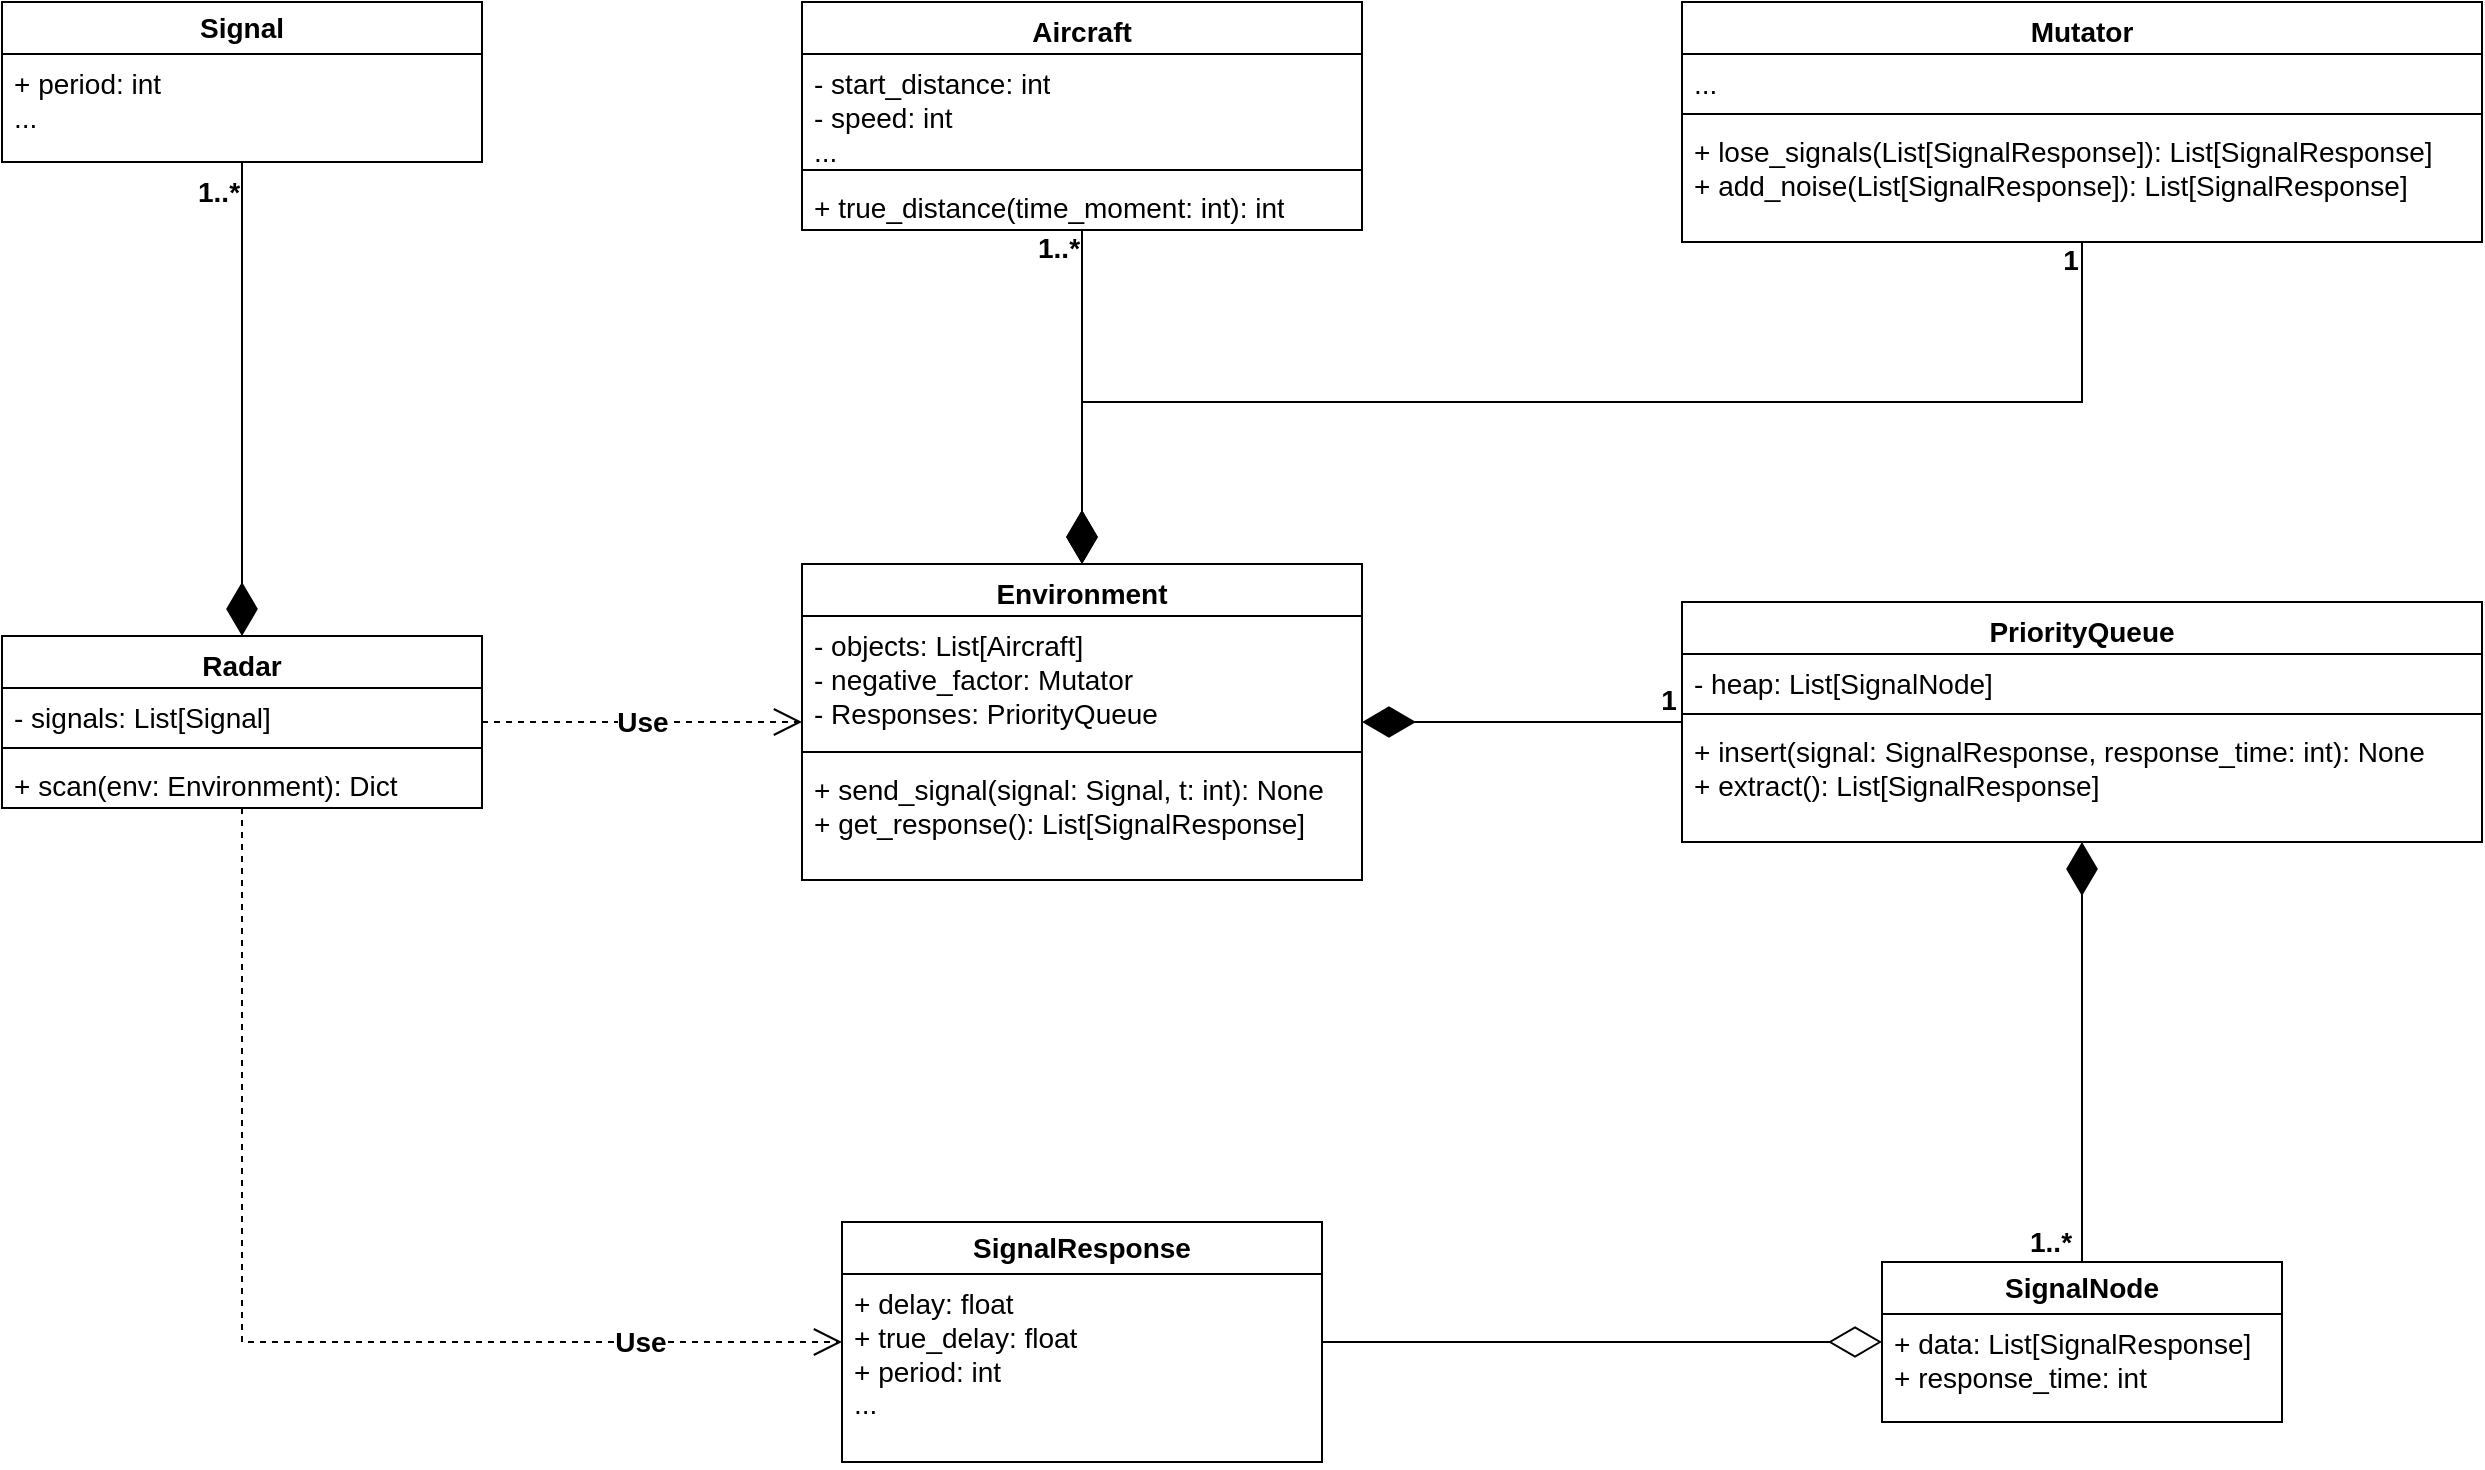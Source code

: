 <mxfile version="22.1.16" type="device">
  <diagram id="C5RBs43oDa-KdzZeNtuy" name="Page-1">
    <mxGraphModel dx="2620" dy="1055" grid="1" gridSize="10" guides="1" tooltips="1" connect="1" arrows="1" fold="1" page="1" pageScale="1" pageWidth="827" pageHeight="1169" math="0" shadow="0">
      <root>
        <mxCell id="WIyWlLk6GJQsqaUBKTNV-0" />
        <mxCell id="WIyWlLk6GJQsqaUBKTNV-1" parent="WIyWlLk6GJQsqaUBKTNV-0" />
        <mxCell id="GF2OPw2r5ZtbMO8D5Vbo-12" value="&lt;b&gt;&lt;font style=&quot;font-size: 14px;&quot;&gt;Signal&lt;/font&gt;&lt;/b&gt;" style="swimlane;fontStyle=0;childLayout=stackLayout;horizontal=1;startSize=26;fillColor=none;horizontalStack=0;resizeParent=1;resizeParentMax=0;resizeLast=0;collapsible=1;marginBottom=0;whiteSpace=wrap;html=1;" vertex="1" parent="WIyWlLk6GJQsqaUBKTNV-1">
          <mxGeometry x="-240" y="40" width="240" height="80" as="geometry" />
        </mxCell>
        <mxCell id="GF2OPw2r5ZtbMO8D5Vbo-15" value="&lt;font style=&quot;font-size: 14px;&quot;&gt;+ period: int&lt;br&gt;...&lt;br&gt;&lt;/font&gt;" style="text;strokeColor=none;fillColor=none;align=left;verticalAlign=top;spacingLeft=4;spacingRight=4;overflow=hidden;rotatable=0;points=[[0,0.5],[1,0.5]];portConstraint=eastwest;whiteSpace=wrap;html=1;" vertex="1" parent="GF2OPw2r5ZtbMO8D5Vbo-12">
          <mxGeometry y="26" width="240" height="54" as="geometry" />
        </mxCell>
        <mxCell id="GF2OPw2r5ZtbMO8D5Vbo-16" value="&lt;font style=&quot;font-size: 14px;&quot;&gt;Radar&lt;/font&gt;" style="swimlane;fontStyle=1;align=center;verticalAlign=top;childLayout=stackLayout;horizontal=1;startSize=26;horizontalStack=0;resizeParent=1;resizeParentMax=0;resizeLast=0;collapsible=1;marginBottom=0;whiteSpace=wrap;html=1;" vertex="1" parent="WIyWlLk6GJQsqaUBKTNV-1">
          <mxGeometry x="-240" y="357" width="240" height="86" as="geometry" />
        </mxCell>
        <mxCell id="GF2OPw2r5ZtbMO8D5Vbo-17" value="&lt;font style=&quot;font-size: 14px;&quot;&gt;- signals: List[Signal]&lt;/font&gt;" style="text;strokeColor=none;fillColor=none;align=left;verticalAlign=top;spacingLeft=4;spacingRight=4;overflow=hidden;rotatable=0;points=[[0,0.5],[1,0.5]];portConstraint=eastwest;whiteSpace=wrap;html=1;" vertex="1" parent="GF2OPw2r5ZtbMO8D5Vbo-16">
          <mxGeometry y="26" width="240" height="26" as="geometry" />
        </mxCell>
        <mxCell id="GF2OPw2r5ZtbMO8D5Vbo-18" value="" style="line;strokeWidth=1;fillColor=none;align=left;verticalAlign=middle;spacingTop=-1;spacingLeft=3;spacingRight=3;rotatable=0;labelPosition=right;points=[];portConstraint=eastwest;strokeColor=inherit;" vertex="1" parent="GF2OPw2r5ZtbMO8D5Vbo-16">
          <mxGeometry y="52" width="240" height="8" as="geometry" />
        </mxCell>
        <mxCell id="GF2OPw2r5ZtbMO8D5Vbo-19" value="&lt;font style=&quot;font-size: 14px;&quot;&gt;+ scan(env: Environment): Dict&lt;/font&gt;" style="text;strokeColor=none;fillColor=none;align=left;verticalAlign=top;spacingLeft=4;spacingRight=4;overflow=hidden;rotatable=0;points=[[0,0.5],[1,0.5]];portConstraint=eastwest;whiteSpace=wrap;html=1;" vertex="1" parent="GF2OPw2r5ZtbMO8D5Vbo-16">
          <mxGeometry y="60" width="240" height="26" as="geometry" />
        </mxCell>
        <mxCell id="GF2OPw2r5ZtbMO8D5Vbo-20" value="" style="endArrow=diamondThin;endFill=1;endSize=24;html=1;rounded=0;" edge="1" parent="WIyWlLk6GJQsqaUBKTNV-1" source="GF2OPw2r5ZtbMO8D5Vbo-12" target="GF2OPw2r5ZtbMO8D5Vbo-16">
          <mxGeometry width="160" relative="1" as="geometry">
            <mxPoint x="-200" y="200" as="sourcePoint" />
            <mxPoint x="-40" y="200" as="targetPoint" />
          </mxGeometry>
        </mxCell>
        <mxCell id="GF2OPw2r5ZtbMO8D5Vbo-21" value="&lt;font style=&quot;font-size: 14px;&quot;&gt;&lt;b&gt;1..*&lt;/b&gt;&lt;/font&gt;" style="edgeLabel;html=1;align=center;verticalAlign=middle;resizable=0;points=[];" vertex="1" connectable="0" parent="GF2OPw2r5ZtbMO8D5Vbo-20">
          <mxGeometry x="-0.886" y="1" relative="1" as="geometry">
            <mxPoint x="-13" y="1" as="offset" />
          </mxGeometry>
        </mxCell>
        <mxCell id="GF2OPw2r5ZtbMO8D5Vbo-22" value="&lt;font style=&quot;font-size: 14px;&quot;&gt;Aircraft&lt;/font&gt;" style="swimlane;fontStyle=1;align=center;verticalAlign=top;childLayout=stackLayout;horizontal=1;startSize=26;horizontalStack=0;resizeParent=1;resizeParentMax=0;resizeLast=0;collapsible=1;marginBottom=0;whiteSpace=wrap;html=1;" vertex="1" parent="WIyWlLk6GJQsqaUBKTNV-1">
          <mxGeometry x="160" y="40" width="280" height="114" as="geometry" />
        </mxCell>
        <mxCell id="GF2OPw2r5ZtbMO8D5Vbo-23" value="&lt;font style=&quot;font-size: 14px;&quot;&gt;- start_distance: int&lt;br&gt;- speed: int&lt;br&gt;...&lt;br&gt;&lt;/font&gt;" style="text;strokeColor=none;fillColor=none;align=left;verticalAlign=top;spacingLeft=4;spacingRight=4;overflow=hidden;rotatable=0;points=[[0,0.5],[1,0.5]];portConstraint=eastwest;whiteSpace=wrap;html=1;" vertex="1" parent="GF2OPw2r5ZtbMO8D5Vbo-22">
          <mxGeometry y="26" width="280" height="54" as="geometry" />
        </mxCell>
        <mxCell id="GF2OPw2r5ZtbMO8D5Vbo-24" value="" style="line;strokeWidth=1;fillColor=none;align=left;verticalAlign=middle;spacingTop=-1;spacingLeft=3;spacingRight=3;rotatable=0;labelPosition=right;points=[];portConstraint=eastwest;strokeColor=inherit;" vertex="1" parent="GF2OPw2r5ZtbMO8D5Vbo-22">
          <mxGeometry y="80" width="280" height="8" as="geometry" />
        </mxCell>
        <mxCell id="GF2OPw2r5ZtbMO8D5Vbo-25" value="&lt;font style=&quot;font-size: 14px;&quot;&gt;+ true_distance(time_moment: int): int&lt;/font&gt;" style="text;strokeColor=none;fillColor=none;align=left;verticalAlign=top;spacingLeft=4;spacingRight=4;overflow=hidden;rotatable=0;points=[[0,0.5],[1,0.5]];portConstraint=eastwest;whiteSpace=wrap;html=1;" vertex="1" parent="GF2OPw2r5ZtbMO8D5Vbo-22">
          <mxGeometry y="88" width="280" height="26" as="geometry" />
        </mxCell>
        <mxCell id="GF2OPw2r5ZtbMO8D5Vbo-26" value="&lt;b&gt;&lt;font style=&quot;font-size: 14px;&quot;&gt;SignalResponse&lt;/font&gt;&lt;/b&gt;" style="swimlane;fontStyle=0;childLayout=stackLayout;horizontal=1;startSize=26;fillColor=none;horizontalStack=0;resizeParent=1;resizeParentMax=0;resizeLast=0;collapsible=1;marginBottom=0;whiteSpace=wrap;html=1;" vertex="1" parent="WIyWlLk6GJQsqaUBKTNV-1">
          <mxGeometry x="180" y="650" width="240" height="120" as="geometry">
            <mxRectangle x="310" y="420" width="110" height="30" as="alternateBounds" />
          </mxGeometry>
        </mxCell>
        <mxCell id="GF2OPw2r5ZtbMO8D5Vbo-27" value="&lt;font style=&quot;font-size: 14px;&quot;&gt;+ delay: float&lt;br&gt;+ true_delay: float&lt;br&gt;+ period: int&lt;br&gt;...&lt;br&gt;&lt;/font&gt;" style="text;strokeColor=none;fillColor=none;align=left;verticalAlign=top;spacingLeft=4;spacingRight=4;overflow=hidden;rotatable=0;points=[[0,0.5],[1,0.5]];portConstraint=eastwest;whiteSpace=wrap;html=1;" vertex="1" parent="GF2OPw2r5ZtbMO8D5Vbo-26">
          <mxGeometry y="26" width="240" height="94" as="geometry" />
        </mxCell>
        <mxCell id="GF2OPw2r5ZtbMO8D5Vbo-28" value="&lt;font style=&quot;font-size: 14px;&quot;&gt;PriorityQueue&lt;/font&gt;" style="swimlane;fontStyle=1;align=center;verticalAlign=top;childLayout=stackLayout;horizontal=1;startSize=26;horizontalStack=0;resizeParent=1;resizeParentMax=0;resizeLast=0;collapsible=1;marginBottom=0;whiteSpace=wrap;html=1;" vertex="1" parent="WIyWlLk6GJQsqaUBKTNV-1">
          <mxGeometry x="600" y="340" width="400" height="120" as="geometry" />
        </mxCell>
        <mxCell id="GF2OPw2r5ZtbMO8D5Vbo-29" value="&lt;font style=&quot;font-size: 14px;&quot;&gt;- heap: List[SignalNode]&lt;/font&gt;" style="text;strokeColor=none;fillColor=none;align=left;verticalAlign=top;spacingLeft=4;spacingRight=4;overflow=hidden;rotatable=0;points=[[0,0.5],[1,0.5]];portConstraint=eastwest;whiteSpace=wrap;html=1;" vertex="1" parent="GF2OPw2r5ZtbMO8D5Vbo-28">
          <mxGeometry y="26" width="400" height="26" as="geometry" />
        </mxCell>
        <mxCell id="GF2OPw2r5ZtbMO8D5Vbo-30" value="" style="line;strokeWidth=1;fillColor=none;align=left;verticalAlign=middle;spacingTop=-1;spacingLeft=3;spacingRight=3;rotatable=0;labelPosition=right;points=[];portConstraint=eastwest;strokeColor=inherit;" vertex="1" parent="GF2OPw2r5ZtbMO8D5Vbo-28">
          <mxGeometry y="52" width="400" height="8" as="geometry" />
        </mxCell>
        <mxCell id="GF2OPw2r5ZtbMO8D5Vbo-31" value="&lt;font style=&quot;font-size: 14px;&quot;&gt;+ insert(signal: SignalResponse, response_time: int): None&lt;br&gt;+ extract(): List[SignalResponse]&lt;br&gt;&lt;/font&gt;" style="text;strokeColor=none;fillColor=none;align=left;verticalAlign=top;spacingLeft=4;spacingRight=4;overflow=hidden;rotatable=0;points=[[0,0.5],[1,0.5]];portConstraint=eastwest;whiteSpace=wrap;html=1;" vertex="1" parent="GF2OPw2r5ZtbMO8D5Vbo-28">
          <mxGeometry y="60" width="400" height="60" as="geometry" />
        </mxCell>
        <mxCell id="GF2OPw2r5ZtbMO8D5Vbo-39" value="&lt;b&gt;&lt;font style=&quot;font-size: 14px;&quot;&gt;SignalNode&lt;/font&gt;&lt;/b&gt;" style="swimlane;fontStyle=0;childLayout=stackLayout;horizontal=1;startSize=26;fillColor=none;horizontalStack=0;resizeParent=1;resizeParentMax=0;resizeLast=0;collapsible=1;marginBottom=0;whiteSpace=wrap;html=1;" vertex="1" parent="WIyWlLk6GJQsqaUBKTNV-1">
          <mxGeometry x="700" y="670" width="200" height="80" as="geometry" />
        </mxCell>
        <mxCell id="GF2OPw2r5ZtbMO8D5Vbo-40" value="&lt;font style=&quot;font-size: 14px;&quot;&gt;+ data: List[SignalResponse]&lt;br&gt;+ response_time: int&lt;br&gt;&lt;/font&gt;" style="text;strokeColor=none;fillColor=none;align=left;verticalAlign=top;spacingLeft=4;spacingRight=4;overflow=hidden;rotatable=0;points=[[0,0.5],[1,0.5]];portConstraint=eastwest;whiteSpace=wrap;html=1;" vertex="1" parent="GF2OPw2r5ZtbMO8D5Vbo-39">
          <mxGeometry y="26" width="200" height="54" as="geometry" />
        </mxCell>
        <mxCell id="GF2OPw2r5ZtbMO8D5Vbo-41" value="" style="endArrow=diamondThin;endFill=1;endSize=24;html=1;rounded=0;" edge="1" parent="WIyWlLk6GJQsqaUBKTNV-1" source="GF2OPw2r5ZtbMO8D5Vbo-39" target="GF2OPw2r5ZtbMO8D5Vbo-28">
          <mxGeometry width="160" relative="1" as="geometry">
            <mxPoint x="1044" y="460" as="sourcePoint" />
            <mxPoint x="1204" y="460" as="targetPoint" />
          </mxGeometry>
        </mxCell>
        <mxCell id="GF2OPw2r5ZtbMO8D5Vbo-42" value="&lt;font style=&quot;font-size: 14px;&quot;&gt;&lt;b&gt;1..*&lt;/b&gt;&lt;/font&gt;" style="edgeLabel;html=1;align=center;verticalAlign=middle;resizable=0;points=[];" vertex="1" connectable="0" parent="GF2OPw2r5ZtbMO8D5Vbo-41">
          <mxGeometry x="-0.662" y="-1" relative="1" as="geometry">
            <mxPoint x="-17" y="25" as="offset" />
          </mxGeometry>
        </mxCell>
        <mxCell id="GF2OPw2r5ZtbMO8D5Vbo-43" value="" style="endArrow=diamondThin;endFill=0;endSize=24;html=1;rounded=0;" edge="1" parent="WIyWlLk6GJQsqaUBKTNV-1" source="GF2OPw2r5ZtbMO8D5Vbo-26" target="GF2OPw2r5ZtbMO8D5Vbo-39">
          <mxGeometry width="160" relative="1" as="geometry">
            <mxPoint x="1184" y="770" as="sourcePoint" />
            <mxPoint x="1284" y="550" as="targetPoint" />
          </mxGeometry>
        </mxCell>
        <mxCell id="GF2OPw2r5ZtbMO8D5Vbo-44" value="&lt;span style=&quot;font-size: 14px;&quot;&gt;Mutator&lt;/span&gt;" style="swimlane;fontStyle=1;align=center;verticalAlign=top;childLayout=stackLayout;horizontal=1;startSize=26;horizontalStack=0;resizeParent=1;resizeParentMax=0;resizeLast=0;collapsible=1;marginBottom=0;whiteSpace=wrap;html=1;" vertex="1" parent="WIyWlLk6GJQsqaUBKTNV-1">
          <mxGeometry x="600" y="40" width="400" height="120" as="geometry" />
        </mxCell>
        <mxCell id="GF2OPw2r5ZtbMO8D5Vbo-45" value="&lt;font style=&quot;font-size: 14px;&quot;&gt;...&lt;/font&gt;" style="text;strokeColor=none;fillColor=none;align=left;verticalAlign=top;spacingLeft=4;spacingRight=4;overflow=hidden;rotatable=0;points=[[0,0.5],[1,0.5]];portConstraint=eastwest;whiteSpace=wrap;html=1;" vertex="1" parent="GF2OPw2r5ZtbMO8D5Vbo-44">
          <mxGeometry y="26" width="400" height="26" as="geometry" />
        </mxCell>
        <mxCell id="GF2OPw2r5ZtbMO8D5Vbo-46" value="" style="line;strokeWidth=1;fillColor=none;align=left;verticalAlign=middle;spacingTop=-1;spacingLeft=3;spacingRight=3;rotatable=0;labelPosition=right;points=[];portConstraint=eastwest;strokeColor=inherit;" vertex="1" parent="GF2OPw2r5ZtbMO8D5Vbo-44">
          <mxGeometry y="52" width="400" height="8" as="geometry" />
        </mxCell>
        <mxCell id="GF2OPw2r5ZtbMO8D5Vbo-47" value="&lt;font style=&quot;font-size: 14px;&quot;&gt;+ lose_signals(List[SignalResponse]): List[SignalResponse]&lt;br&gt;+ add_noise(List[SignalResponse]): List[SignalResponse]&lt;br&gt;&lt;/font&gt;" style="text;strokeColor=none;fillColor=none;align=left;verticalAlign=top;spacingLeft=4;spacingRight=4;overflow=hidden;rotatable=0;points=[[0,0.5],[1,0.5]];portConstraint=eastwest;whiteSpace=wrap;html=1;" vertex="1" parent="GF2OPw2r5ZtbMO8D5Vbo-44">
          <mxGeometry y="60" width="400" height="60" as="geometry" />
        </mxCell>
        <mxCell id="GF2OPw2r5ZtbMO8D5Vbo-48" value="&lt;font style=&quot;font-size: 14px;&quot;&gt;Environment&lt;/font&gt;" style="swimlane;fontStyle=1;align=center;verticalAlign=top;childLayout=stackLayout;horizontal=1;startSize=26;horizontalStack=0;resizeParent=1;resizeParentMax=0;resizeLast=0;collapsible=1;marginBottom=0;whiteSpace=wrap;html=1;" vertex="1" parent="WIyWlLk6GJQsqaUBKTNV-1">
          <mxGeometry x="160" y="321" width="280" height="158" as="geometry" />
        </mxCell>
        <mxCell id="GF2OPw2r5ZtbMO8D5Vbo-49" value="&lt;font style=&quot;font-size: 14px;&quot;&gt;- objects: List[Aircraft]&lt;br&gt;- negative_factor: Mutator&lt;br&gt;- Responses: PriorityQueue&lt;br&gt;&lt;/font&gt;" style="text;strokeColor=none;fillColor=none;align=left;verticalAlign=top;spacingLeft=4;spacingRight=4;overflow=hidden;rotatable=0;points=[[0,0.5],[1,0.5]];portConstraint=eastwest;whiteSpace=wrap;html=1;" vertex="1" parent="GF2OPw2r5ZtbMO8D5Vbo-48">
          <mxGeometry y="26" width="280" height="64" as="geometry" />
        </mxCell>
        <mxCell id="GF2OPw2r5ZtbMO8D5Vbo-50" value="" style="line;strokeWidth=1;fillColor=none;align=left;verticalAlign=middle;spacingTop=-1;spacingLeft=3;spacingRight=3;rotatable=0;labelPosition=right;points=[];portConstraint=eastwest;strokeColor=inherit;" vertex="1" parent="GF2OPw2r5ZtbMO8D5Vbo-48">
          <mxGeometry y="90" width="280" height="8" as="geometry" />
        </mxCell>
        <mxCell id="GF2OPw2r5ZtbMO8D5Vbo-51" value="&lt;font style=&quot;font-size: 14px;&quot;&gt;+ send_signal(signal: Signal, t: int): None&lt;br&gt;+ get_response(): List[SignalResponse]&lt;br&gt;&lt;/font&gt;" style="text;strokeColor=none;fillColor=none;align=left;verticalAlign=top;spacingLeft=4;spacingRight=4;overflow=hidden;rotatable=0;points=[[0,0.5],[1,0.5]];portConstraint=eastwest;whiteSpace=wrap;html=1;" vertex="1" parent="GF2OPw2r5ZtbMO8D5Vbo-48">
          <mxGeometry y="98" width="280" height="60" as="geometry" />
        </mxCell>
        <mxCell id="GF2OPw2r5ZtbMO8D5Vbo-52" value="" style="endArrow=diamondThin;endFill=1;endSize=24;html=1;rounded=0;" edge="1" parent="WIyWlLk6GJQsqaUBKTNV-1" source="GF2OPw2r5ZtbMO8D5Vbo-22" target="GF2OPw2r5ZtbMO8D5Vbo-48">
          <mxGeometry width="160" relative="1" as="geometry">
            <mxPoint x="340" y="200" as="sourcePoint" />
            <mxPoint x="500" y="200" as="targetPoint" />
          </mxGeometry>
        </mxCell>
        <mxCell id="GF2OPw2r5ZtbMO8D5Vbo-53" value="&lt;font style=&quot;font-size: 14px;&quot;&gt;&lt;b&gt;1..*&lt;/b&gt;&lt;/font&gt;" style="edgeLabel;html=1;align=center;verticalAlign=middle;resizable=0;points=[];" vertex="1" connectable="0" parent="GF2OPw2r5ZtbMO8D5Vbo-52">
          <mxGeometry x="-0.831" y="-1" relative="1" as="geometry">
            <mxPoint x="-11" y="-5" as="offset" />
          </mxGeometry>
        </mxCell>
        <mxCell id="GF2OPw2r5ZtbMO8D5Vbo-54" value="" style="endArrow=diamondThin;endFill=1;endSize=24;html=1;rounded=0;entryX=0.5;entryY=0;entryDx=0;entryDy=0;" edge="1" parent="WIyWlLk6GJQsqaUBKTNV-1" source="GF2OPw2r5ZtbMO8D5Vbo-44" target="GF2OPw2r5ZtbMO8D5Vbo-48">
          <mxGeometry width="160" relative="1" as="geometry">
            <mxPoint x="390" y="230" as="sourcePoint" />
            <mxPoint x="550" y="230" as="targetPoint" />
            <Array as="points">
              <mxPoint x="800" y="240" />
              <mxPoint x="300" y="240" />
            </Array>
          </mxGeometry>
        </mxCell>
        <mxCell id="GF2OPw2r5ZtbMO8D5Vbo-55" value="&lt;font style=&quot;font-size: 14px;&quot;&gt;&lt;b&gt;1&lt;/b&gt;&lt;/font&gt;" style="edgeLabel;html=1;align=center;verticalAlign=middle;resizable=0;points=[];" vertex="1" connectable="0" parent="GF2OPw2r5ZtbMO8D5Vbo-54">
          <mxGeometry x="-0.936" relative="1" as="geometry">
            <mxPoint x="-6" y="-12" as="offset" />
          </mxGeometry>
        </mxCell>
        <mxCell id="GF2OPw2r5ZtbMO8D5Vbo-57" value="" style="endArrow=diamondThin;endFill=1;endSize=24;html=1;rounded=0;" edge="1" parent="WIyWlLk6GJQsqaUBKTNV-1" source="GF2OPw2r5ZtbMO8D5Vbo-28" target="GF2OPw2r5ZtbMO8D5Vbo-48">
          <mxGeometry width="160" relative="1" as="geometry">
            <mxPoint x="330" y="560" as="sourcePoint" />
            <mxPoint x="490" y="560" as="targetPoint" />
          </mxGeometry>
        </mxCell>
        <mxCell id="GF2OPw2r5ZtbMO8D5Vbo-58" value="&lt;font style=&quot;font-size: 14px;&quot;&gt;&lt;b&gt;1&lt;/b&gt;&lt;/font&gt;" style="edgeLabel;html=1;align=center;verticalAlign=middle;resizable=0;points=[];" vertex="1" connectable="0" parent="GF2OPw2r5ZtbMO8D5Vbo-57">
          <mxGeometry x="-0.812" y="-1" relative="1" as="geometry">
            <mxPoint x="8" y="-10" as="offset" />
          </mxGeometry>
        </mxCell>
        <mxCell id="GF2OPw2r5ZtbMO8D5Vbo-59" value="&lt;font style=&quot;font-size: 14px;&quot;&gt;&lt;b&gt;Use&lt;/b&gt;&lt;/font&gt;" style="endArrow=open;endSize=12;dashed=1;html=1;rounded=0;" edge="1" parent="WIyWlLk6GJQsqaUBKTNV-1" source="GF2OPw2r5ZtbMO8D5Vbo-16" target="GF2OPw2r5ZtbMO8D5Vbo-48">
          <mxGeometry width="160" relative="1" as="geometry">
            <mxPoint x="20" y="450" as="sourcePoint" />
            <mxPoint x="180" y="450" as="targetPoint" />
          </mxGeometry>
        </mxCell>
        <mxCell id="GF2OPw2r5ZtbMO8D5Vbo-60" value="&lt;font style=&quot;font-size: 14px;&quot;&gt;&lt;b&gt;Use&lt;/b&gt;&lt;/font&gt;" style="endArrow=open;endSize=12;dashed=1;html=1;rounded=0;" edge="1" parent="WIyWlLk6GJQsqaUBKTNV-1" source="GF2OPw2r5ZtbMO8D5Vbo-16" target="GF2OPw2r5ZtbMO8D5Vbo-26">
          <mxGeometry x="0.647" width="160" relative="1" as="geometry">
            <mxPoint x="-10" y="620" as="sourcePoint" />
            <mxPoint x="150" y="620" as="targetPoint" />
            <Array as="points">
              <mxPoint x="-120" y="710" />
            </Array>
            <mxPoint x="-1" as="offset" />
          </mxGeometry>
        </mxCell>
      </root>
    </mxGraphModel>
  </diagram>
</mxfile>
